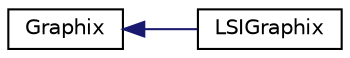 digraph "Graphical Class Hierarchy"
{
  edge [fontname="Helvetica",fontsize="10",labelfontname="Helvetica",labelfontsize="10"];
  node [fontname="Helvetica",fontsize="10",shape=record];
  rankdir="LR";
  Node0 [label="Graphix",height=0.2,width=0.4,color="black", fillcolor="white", style="filled",URL="$classGraphix.html",tooltip="Class for handling graphics using OpenGL. "];
  Node0 -> Node1 [dir="back",color="midnightblue",fontsize="10",style="solid",fontname="Helvetica"];
  Node1 [label="LSIGraphix",height=0.2,width=0.4,color="black", fillcolor="white", style="filled",URL="$classLSIGraphix.html",tooltip="Class for especially handling events for Bentley-Ottoman Algorithm. Inherits Graphix class..."];
}
